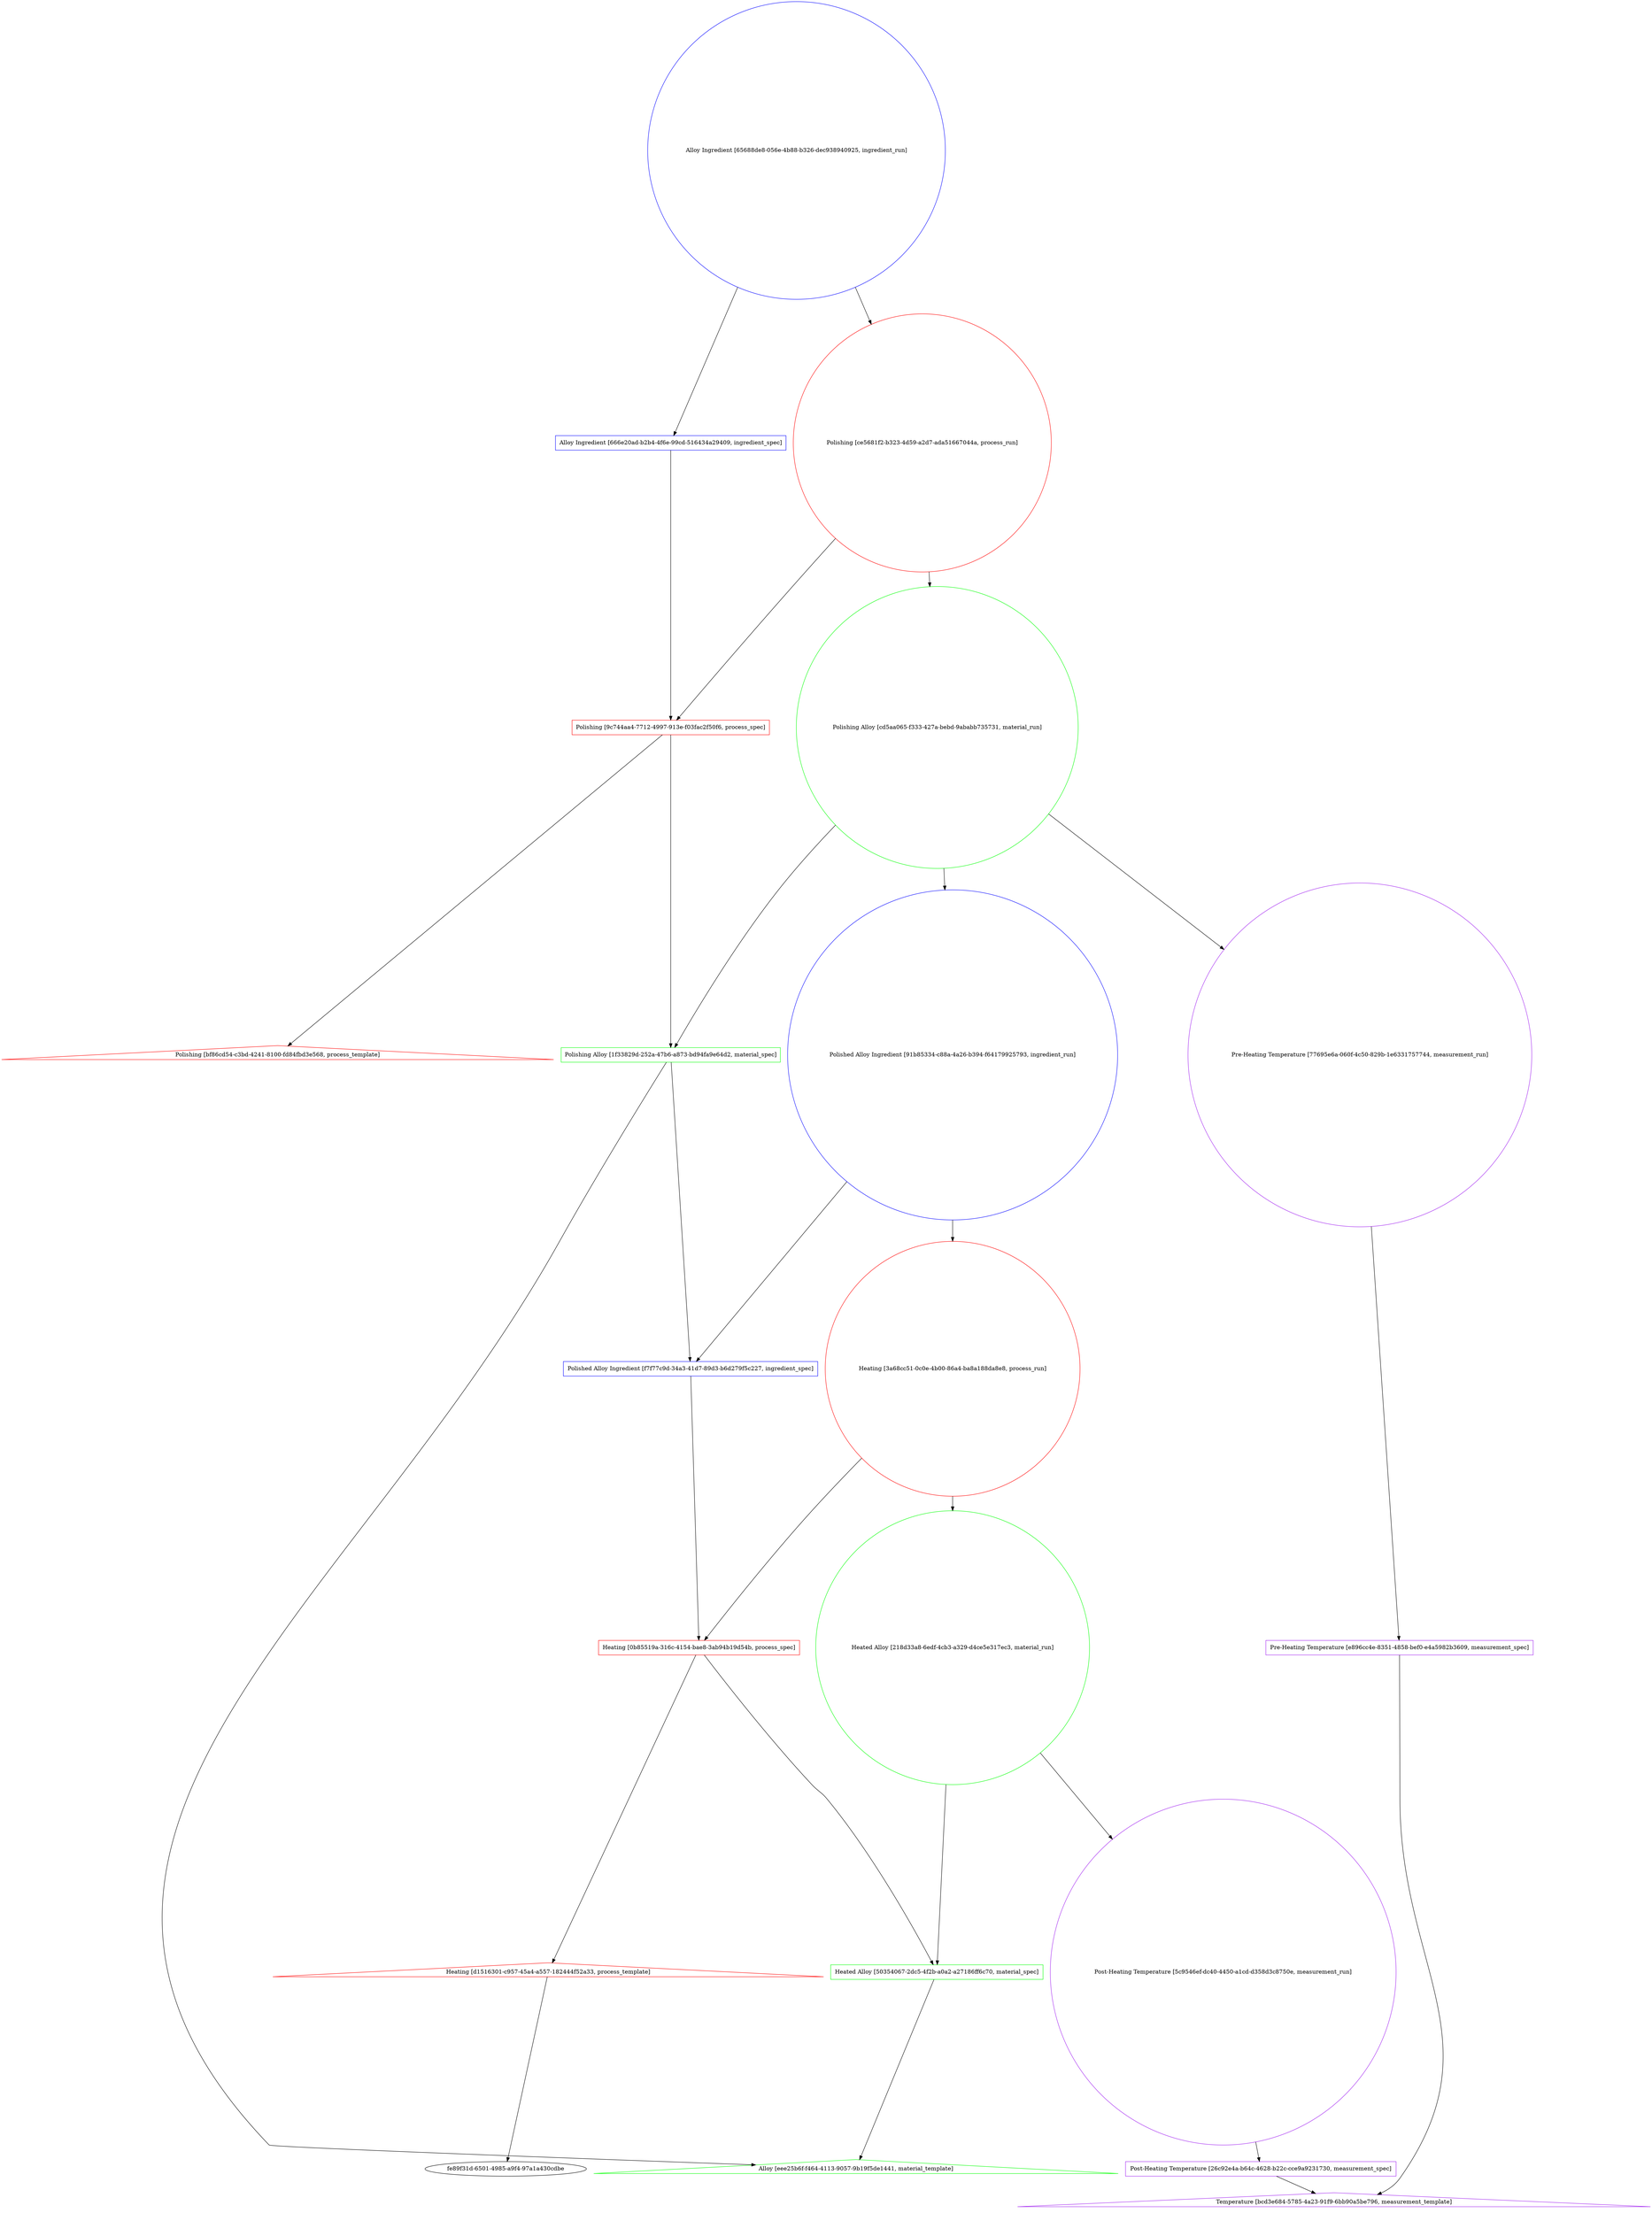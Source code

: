 strict digraph heating {
	graph [bb="0,0,4014,5649.7",
		name=heating
	];
	node [label="\N"];
	"Alloy Ingredient [666e20ad-b2b4-4f6e-99cd-516434a29409, ingredient_spec]"	 [color=blue,
		height=0.5,
		object="{\"absolute_quantity\": null, \"file_links\": [], \"labels\": [], \"mass_fraction\": null, \"material\": null, \"name\": \"Alloy Ingredient\", \"\
notes\": null, \"number_fraction\": null, \"process\": {\"id\": \"9c744aa4-7712-4997-913e-f03fac2f50f6\", \"scope\": \"auto\", \"type\": \"link_\
by_uid\"}, \"tags\": [], \"type\": \"ingredient_spec\", \"uids\": {\"auto\": \"666e20ad-b2b4-4f6e-99cd-516434a29409\"}, \"volume_fraction\": null}",
		pos="1653.4,4558.9",
		shape=rectangle,
		type=ingredient_spec,
		uuid="666e20ad-b2b4-4f6e-99cd-516434a29409",
		width=7.9167];
	"Polishing [9c744aa4-7712-4997-913e-f03fac2f50f6, process_spec]"	 [color=red,
		height=0.5,
		object="{\"conditions\": [], \"file_links\": [], \"name\": \"Polishing\", \"notes\": null, \"parameters\": [], \"tags\": [], \"template\": {\"id\": \"bf86cd54-c3bd-4241-8100-fd84fbd3e568\", \"\
scope\": \"auto\", \"type\": \"link_by_uid\"}, \"type\": \"process_spec\", \"uids\": {\"auto\": \"9c744aa4-7712-4997-913e-f03fac2f50f6\"}}",
		pos="1653.4,3855.4",
		shape=rectangle,
		type=process_spec,
		uuid="9c744aa4-7712-4997-913e-f03fac2f50f6",
		width=6.7778];
	"Alloy Ingredient [666e20ad-b2b4-4f6e-99cd-516434a29409, ingredient_spec]" -> "Polishing [9c744aa4-7712-4997-913e-f03fac2f50f6, process_spec]"	 [pos="e,1653.4,3873.7 1653.4,4540.8 1653.4,4445.5 1653.4,4001.6 1653.4,3884"];
	"Polishing [bf86cd54-c3bd-4241-8100-fd84fbd3e568, process_template]"	 [color=red,
		height=0.63889,
		object="{\"allowed_labels\": [], \"allowed_names\": [], \"conditions\": [], \"description\": null, \"name\": \"Polishing\", \"parameters\": [], \"tags\": [], \"\
type\": \"process_template\", \"uids\": {\"auto\": \"bf86cd54-c3bd-4241-8100-fd84fbd3e568\"}}",
		pos="682.44,3062.9",
		shape=triangle,
		type=process_template,
		uuid="bf86cd54-c3bd-4241-8100-fd84fbd3e568",
		width=18.957];
	"Polishing [9c744aa4-7712-4997-913e-f03fac2f50f6, process_spec]" -> "Polishing [bf86cd54-c3bd-4241-8100-fd84fbd3e568, process_template]"	 [pos="e,709.39,3084.9 1631.3,3837.3 1504.9,3734.1 873.26,3218.6 717.3,3091.3"];
	"Polishing Alloy [1f33829d-252a-47b6-a873-bd94fa9e64d2, material_spec]"	 [color=green,
		height=0.5,
		object="{\"file_links\": [], \"name\": \"Polishing Alloy\", \"notes\": null, \"process\": {\"id\": \"9c744aa4-7712-4997-913e-f03fac2f50f6\", \"scope\": \"\
auto\", \"type\": \"link_by_uid\"}, \"properties\": [], \"tags\": [], \"template\": {\"id\": \"eee25b6f-f464-4113-9057-9b19f5de1441\", \"scope\": \"\
auto\", \"type\": \"link_by_uid\"}, \"type\": \"material_spec\", \"uids\": {\"auto\": \"1f33829d-252a-47b6-a873-bd94fa9e64d2\"}}",
		pos="1653.4,3062.9",
		shape=rectangle,
		type=material_spec,
		uuid="1f33829d-252a-47b6-a873-bd94fa9e64d2",
		width=7.5278];
	"Polishing [9c744aa4-7712-4997-913e-f03fac2f50f6, process_spec]" -> "Polishing Alloy [1f33829d-252a-47b6-a873-bd94fa9e64d2, material_spec]"	 [pos="e,1653.4,3080.9 1653.4,3837.3 1653.4,3734 1653.4,3217.6 1653.4,3090.9"];
	"Alloy [eee25b6f-f464-4113-9057-9b19f5de1441, material_template]"	 [color=green,
		height=0.63889,
		object="{\"description\": null, \"name\": \"Alloy\", \"properties\": [], \"tags\": [], \"type\": \"material_template\", \"uids\": {\"auto\": \"eee25b6f-f464-4113-9057-9b19f5de1441\"}}",
		pos="2049.4,105",
		shape=triangle,
		type=material_template,
		uuid="eee25b6f-f464-4113-9057-9b19f5de1441",
		width=18.018];
	"Polishing Alloy [1f33829d-252a-47b6-a873-bd94fa9e64d2, material_spec]" -> "Alloy [eee25b6f-f464-4113-9057-9b19f5de1441, material_template]"	 [pos="e,1792.2,114.34 1641.2,3044.6 1601.4,2984.8 1472.2,2788.6 1378.4,2618.7 825.23,1616.4 -195.5,989.81 597.44,164 602.51,158.72 1364.1,\
130.06 1782.1,114.71"];
	"Polished Alloy Ingredient [f7f77c9d-34a3-41d7-89d3-b6d279f5c227, ingredient_spec]"	 [color=blue,
		height=0.5,
		object="{\"absolute_quantity\": null, \"file_links\": [], \"labels\": [], \"mass_fraction\": null, \"material\": {\"id\": \"1f33829d-252a-47b6-a873-bd94fa9e64d2\", \"\
scope\": \"auto\", \"type\": \"link_by_uid\"}, \"name\": \"Polished Alloy Ingredient\", \"notes\": null, \"number_fraction\": null, \"process\": {\"\
id\": \"0b85519a-316c-4154-bae8-3ab94b19d54b\", \"scope\": \"auto\", \"type\": \"link_by_uid\"}, \"tags\": [], \"type\": \"ingredient_spec\", \"uids\": {\"\
auto\": \"f7f77c9d-34a3-41d7-89d3-b6d279f5c227\"}, \"volume_fraction\": null}",
		pos="1702.4,2193.6",
		shape=rectangle,
		type=ingredient_spec,
		uuid="f7f77c9d-34a3-41d7-89d3-b6d279f5c227",
		width=8.7361];
	"Polishing Alloy [1f33829d-252a-47b6-a873-bd94fa9e64d2, material_spec]" -> "Polished Alloy Ingredient [f7f77c9d-34a3-41d7-89d3-b6d279f5c227, ingredient_spec]"	 [pos="e,1701.4,2211.7 1654.5,3044.7 1660.7,2934.7 1693.2,2357.3 1700.8,2222"];
	"Heating [0b85519a-316c-4154-bae8-3ab94b19d54b, process_spec]"	 [color=red,
		height=0.5,
		object="{\"conditions\": [], \"file_links\": [], \"name\": \"Heating\", \"notes\": null, \"parameters\": [], \"tags\": [], \"template\": {\"id\": \"d1516301-c957-45a4-a557-182444f52a33\", \"\
scope\": \"auto\", \"type\": \"link_by_uid\"}, \"type\": \"process_spec\", \"uids\": {\"auto\": \"0b85519a-316c-4154-bae8-3ab94b19d54b\"}}",
		pos="1723.4,1393.9",
		shape=rectangle,
		type=process_spec,
		uuid="0b85519a-316c-4154-bae8-3ab94b19d54b",
		width=6.9028];
	"Polished Alloy Ingredient [f7f77c9d-34a3-41d7-89d3-b6d279f5c227, ingredient_spec]" -> "Heating [0b85519a-316c-4154-bae8-3ab94b19d54b, process_spec]"	 [pos="e,1723,1412.1 1702.9,2175.4 1705.7,2071.2 1719.3,1550.1 1722.7,1422.3"];
	"Alloy Ingredient [65688de8-056e-4b88-b326-dec938940925, ingredient_run]"	 [color=blue,
		height=10.219,
		object="{\"absolute_quantity\": null, \"file_links\": [], \"labels\": [], \"mass_fraction\": null, \"material\": null, \"name\": \"Alloy Ingredient\", \"\
notes\": null, \"number_fraction\": null, \"process\": {\"id\": \"ce5681f2-b323-4d59-a2d7-ada51667044a\", \"scope\": \"auto\", \"type\": \"link_\
by_uid\"}, \"spec\": {\"id\": \"666e20ad-b2b4-4f6e-99cd-516434a29409\", \"scope\": \"auto\", \"type\": \"link_by_uid\"}, \"tags\": [], \"type\": \"ingredient_\
run\", \"uids\": {\"auto\": \"65688de8-056e-4b88-b326-dec938940925\"}, \"volume_fraction\": null}",
		pos="1964.4,5281.9",
		shape=circle,
		type=ingredient_run,
		uuid="65688de8-056e-4b88-b326-dec938940925",
		width=10.219];
	"Alloy Ingredient [65688de8-056e-4b88-b326-dec938940925, ingredient_run]" -> "Alloy Ingredient [666e20ad-b2b4-4f6e-99cd-516434a29409, ingredient_spec]"	 [pos="e,1661.3,4577.1 1819.1,4943.9 1756.3,4798 1691.3,4646.9 1665.3,4586.4"];
	"Polishing [ce5681f2-b323-4d59-a2d7-ada51667044a, process_run]"	 [color=red,
		height=8.8645,
		object="{\"conditions\": [], \"file_links\": [], \"name\": \"Polishing\", \"notes\": null, \"parameters\": [], \"source\": null, \"spec\": {\"id\": \"9c744aa4-7712-4997-913e-f03fac2f50f6\", \"\
scope\": \"auto\", \"type\": \"link_by_uid\"}, \"tags\": [], \"type\": \"process_run\", \"uids\": {\"auto\": \"ce5681f2-b323-4d59-a2d7-ada51667044a\"}}",
		pos="2275.4,4558.9",
		shape=circle,
		type=process_run,
		uuid="ce5681f2-b323-4d59-a2d7-ada51667044a",
		width=8.8645];
	"Alloy Ingredient [65688de8-056e-4b88-b326-dec938940925, ingredient_run]" -> "Polishing [ce5681f2-b323-4d59-a2d7-ada51667044a, process_run]"	 [pos="e,2149.3,4852 2109.8,4943.9 2121.7,4916.3 2133.6,4888.6 2145.4,4861.3"];
	"Polishing [ce5681f2-b323-4d59-a2d7-ada51667044a, process_run]" -> "Polishing [9c744aa4-7712-4997-913e-f03fac2f50f6, process_spec]"	 [pos="e,1669,3873.6 2060.9,4322.1 2025.6,4282.7 1989.4,4242.2 1955.4,4203.8 1849.8,4084.3 1725.7,3939.8 1675.8,3881.6"];
	"Polishing Alloy [cd5aa065-f333-427a-bebd-9ababb735731, material_run]"	 [color=green,
		height=9.6769,
		object="{\"file_links\": [], \"name\": \"Polishing Alloy\", \"notes\": null, \"process\": {\"id\": \"ce5681f2-b323-4d59-a2d7-ada51667044a\", \"scope\": \"\
auto\", \"type\": \"link_by_uid\"}, \"sample_type\": null, \"spec\": {\"id\": \"1f33829d-252a-47b6-a873-bd94fa9e64d2\", \"scope\": \"auto\", \"type\": \"\
link_by_uid\"}, \"tags\": [], \"type\": \"material_run\", \"uids\": {\"auto\": \"cd5aa065-f333-427a-bebd-9ababb735731\"}}",
		pos="2312.4,3855.4",
		shape=circle,
		type=material_run,
		uuid="cd5aa065-f333-427a-bebd-9ababb735731",
		width=9.6769];
	"Polishing [ce5681f2-b323-4d59-a2d7-ada51667044a, process_run]" -> "Polishing Alloy [cd5aa065-f333-427a-bebd-9ababb735731, material_run]"	 [pos="e,2294.1,4203.4 2292.2,4240.1 2292.7,4231.2 2293.1,4222.3 2293.6,4213.5"];
	"Polishing Alloy [cd5aa065-f333-427a-bebd-9ababb735731, material_run]" -> "Polishing Alloy [1f33829d-252a-47b6-a873-bd94fa9e64d2, material_spec]"	 [pos="e,1664.4,3081.2 2061.3,3613.6 2017.2,3567.6 1972.9,3518.8 1933.4,3471 1821.9,3335.9 1710.4,3157.1 1669.6,3089.9"];
	"Pre-Heating Temperature [77695e6a-060f-4c50-829b-1e6331757744, measurement_run]"	 [color=purple,
		height=11.807,
		object="{\"conditions\": [], \"file_links\": [], \"material\": {\"id\": \"cd5aa065-f333-427a-bebd-9ababb735731\", \"scope\": \"auto\", \"type\": \"link_by_\
uid\"}, \"name\": \"Pre-Heating Temperature\", \"notes\": null, \"parameters\": [], \"properties\": [], \"source\": null, \"spec\": {\"id\": \"e896cc4e-8351-4858-bef0-e4a5982b3609\", \"\
scope\": \"auto\", \"type\": \"link_by_uid\"}, \"tags\": [], \"type\": \"measurement_run\", \"uids\": {\"auto\": \"77695e6a-060f-4c50-829b-1e6331757744\"}}",
		pos="3311.4,2193.6",
		shape=circle,
		type=measurement_run,
		uuid="77695e6a-060f-4c50-829b-1e6331757744",
		width=11.807];
	"Polishing Alloy [cd5aa065-f333-427a-bebd-9ababb735731, material_run]" -> "Pre-Heating Temperature [77695e6a-060f-4c50-829b-1e6331757744, measurement_run]"	 [pos="e,3192.1,2602 2595.5,3651.7 2657.6,3597.9 2719.1,3536.4 2767.4,3471 2959,3211.6 3098.9,2874.4 3188.8,2611.7"];
	"Polished Alloy Ingredient [91b85334-c88a-4a26-b394-f64179925793, ingredient_run]"	 [color=blue,
		height=11.338,
		object="{\"absolute_quantity\": null, \"file_links\": [], \"labels\": [], \"mass_fraction\": null, \"material\": {\"id\": \"cd5aa065-f333-427a-bebd-9ababb735731\", \"\
scope\": \"auto\", \"type\": \"link_by_uid\"}, \"name\": \"Polished Alloy Ingredient\", \"notes\": null, \"number_fraction\": null, \"process\": {\"\
id\": \"3a68cc51-0c0e-4b00-86a4-ba8a188da8e8\", \"scope\": \"auto\", \"type\": \"link_by_uid\"}, \"spec\": {\"id\": \"f7f77c9d-34a3-41d7-89d3-b6d279f5c227\", \"\
scope\": \"auto\", \"type\": \"link_by_uid\"}, \"tags\": [], \"type\": \"ingredient_run\", \"uids\": {\"auto\": \"91b85334-c88a-4a26-b394-f64179925793\"}, \"\
volume_fraction\": null}",
		pos="2350.4,3062.9",
		shape=circle,
		type=ingredient_run,
		uuid="91b85334-c88a-4a26-b394-f64179925793",
		width=11.338];
	"Polishing Alloy [cd5aa065-f333-427a-bebd-9ababb735731, material_run]" -> "Polished Alloy Ingredient [91b85334-c88a-4a26-b394-f64179925793, ingredient_run]"	 [pos="e,2330.9,3470.6 2329.1,3507.2 2329.6,3498.4 2330,3489.5 2330.4,3480.6"];
	"Pre-Heating Temperature [e896cc4e-8351-4858-bef0-e4a5982b3609, measurement_spec]"	 [color=purple,
		height=0.5,
		object="{\"conditions\": [], \"file_links\": [], \"name\": \"Pre-Heating Temperature\", \"notes\": null, \"parameters\": [], \"tags\": [], \"template\": {\"\
id\": \"bcd3e684-5785-4a23-91f9-6bb90a5be796\", \"scope\": \"auto\", \"type\": \"link_by_uid\"}, \"type\": \"measurement_spec\", \"uids\": {\"auto\": \"\
e896cc4e-8351-4858-bef0-e4a5982b3609\"}}",
		pos="3362.4,1393.9",
		shape=rectangle,
		type=measurement_spec,
		uuid="e896cc4e-8351-4858-bef0-e4a5982b3609",
		width=9.1806];
	"Pre-Heating Temperature [77695e6a-060f-4c50-829b-1e6331757744, measurement_run]" -> "Pre-Heating Temperature [e896cc4e-8351-4858-bef0-e4a5982b3609, measurement_spec]"	 [pos="e,3361.3,1412.2 3338.5,1769.2 3347.8,1623.1 3356.9,1481.4 3360.6,1422.5"];
	"Polished Alloy Ingredient [91b85334-c88a-4a26-b394-f64179925793, ingredient_run]" -> "Polished Alloy Ingredient [f7f77c9d-34a3-41d7-89d3-b6d279f5c227, ingredient_spec]"	 [pos="e,1716.2,2212 2106.4,2735.5 1955.8,2533.4 1780.6,2298.4 1722.4,2220.3"];
	"Heating [3a68cc51-0c0e-4b00-86a4-ba8a188da8e8, process_run]"	 [color=red,
		height=8.7562,
		object="{\"conditions\": [], \"file_links\": [], \"name\": \"Heating\", \"notes\": null, \"parameters\": [], \"source\": null, \"spec\": {\"id\": \"0b85519a-316c-4154-bae8-3ab94b19d54b\", \"\
scope\": \"auto\", \"type\": \"link_by_uid\"}, \"tags\": [], \"type\": \"process_run\", \"uids\": {\"auto\": \"3a68cc51-0c0e-4b00-86a4-ba8a188da8e8\"}}",
		pos="2350.4,2193.6",
		shape=circle,
		type=process_run,
		uuid="3a68cc51-0c0e-4b00-86a4-ba8a188da8e8",
		width=8.7562];
	"Polished Alloy Ingredient [91b85334-c88a-4a26-b394-f64179925793, ingredient_run]" -> "Heating [3a68cc51-0c0e-4b00-86a4-ba8a188da8e8, process_run]"	 [pos="e,2350.4,2509 2350.4,2654.6 2350.4,2609.1 2350.4,2563.3 2350.4,2519"];
	"Heating [d1516301-c957-45a4-a557-182444f52a33, process_template]"	 [color=red,
		height=0.63889,
		object="{\"allowed_labels\": [], \"allowed_names\": [], \"conditions\": [], \"description\": null, \"name\": \"Heating\", \"parameters\": [[{\"id\": \"fe89f31d-6501-4985-a9f4-97a1a430cdbe\", \"\
scope\": \"auto\", \"type\": \"link_by_uid\"}, null]], \"tags\": [], \"type\": \"process_template\", \"uids\": {\"auto\": \"d1516301-c957-45a4-a557-182444f52a33\"}}",
		pos="1287.4,591.66",
		shape=triangle,
		type=process_template,
		uuid="d1516301-c957-45a4-a557-182444f52a33",
		width=18.921];
	"Heating [0b85519a-316c-4154-bae8-3ab94b19d54b, process_spec]" -> "Heating [d1516301-c957-45a4-a557-182444f52a33, process_template]"	 [pos="e,1299.8,614.32 1713.5,1375.7 1657.1,1271.9 1377.1,756.67 1304.6,623.25"];
	"Heated Alloy [50354067-2dc5-4f2b-a0a2-a27186ff6c70, material_spec]"	 [color=green,
		height=0.5,
		object="{\"file_links\": [], \"name\": \"Heated Alloy\", \"notes\": null, \"process\": {\"id\": \"0b85519a-316c-4154-bae8-3ab94b19d54b\", \"scope\": \"auto\", \"\
type\": \"link_by_uid\"}, \"properties\": [], \"tags\": [], \"template\": {\"id\": \"eee25b6f-f464-4113-9057-9b19f5de1441\", \"scope\": \"auto\", \"\
type\": \"link_by_uid\"}, \"type\": \"material_spec\", \"uids\": {\"auto\": \"50354067-2dc5-4f2b-a0a2-a27186ff6c70\"}}",
		pos="2249.4,591.66",
		shape=rectangle,
		type=material_spec,
		uuid="50354067-2dc5-4f2b-a0a2-a27186ff6c70",
		width=7.2917];
	"Heating [0b85519a-316c-4154-bae8-3ab94b19d54b, process_spec]" -> "Heated Alloy [50354067-2dc5-4f2b-a0a2-a27186ff6c70, material_spec]"	 [pos="e,2238.2,609.71 1736.1,1375.8 1773.4,1321.8 1886.6,1157.6 1977.4,1019.3 2076.2,869.01 2190.6,686.11 2232.8,618.47"];
	"Temperature [bcd3e684-5785-4a23-91f9-6bb90a5be796, measurement_template]"	 [color=purple,
		height=0.63889,
		object="{\"conditions\": [], \"description\": null, \"name\": \"Temperature\", \"parameters\": [], \"properties\": [], \"tags\": [], \"type\": \"measurement_\
template\", \"uids\": {\"auto\": \"bcd3e684-5785-4a23-91f9-6bb90a5be796\"}}",
		pos="3231.4,23",
		shape=triangle,
		type=measurement_template,
		uuid="bcd3e684-5785-4a23-91f9-6bb90a5be796",
		width=21.737];
	"Pre-Heating Temperature [e896cc4e-8351-4858-bef0-e4a5982b3609, measurement_spec]" -> "Temperature [bcd3e684-5785-4a23-91f9-6bb90a5be796, measurement_template]"	 [pos="e,3311.3,42.614 3364.6,1375.7 3370.7,1321.4 3388.6,1156.6 3394.4,1019.3 3412.2,603.11 3633.7,423.04 3394.4,82 3385,68.49 3353.7,\
55.727 3321,45.55"];
	"Heating [3a68cc51-0c0e-4b00-86a4-ba8a188da8e8, process_run]" -> "Heating [0b85519a-316c-4154-bae8-3ab94b19d54b, process_spec]"	 [pos="e,1738.4,1412.1 2159.9,1942.2 2116,1884.9 2069.3,1824.5 2025.4,1768.6 1921.7,1636.5 1794.7,1480.8 1744.9,1420.1"];
	"Heated Alloy [218d33a8-6edf-4cb3-a329-d4ce5e317ec3, material_run]"	 [color=green,
		height=9.4061,
		object="{\"file_links\": [], \"name\": \"Heated Alloy\", \"notes\": null, \"process\": {\"id\": \"3a68cc51-0c0e-4b00-86a4-ba8a188da8e8\", \"scope\": \"auto\", \"\
type\": \"link_by_uid\"}, \"sample_type\": null, \"spec\": {\"id\": \"50354067-2dc5-4f2b-a0a2-a27186ff6c70\", \"scope\": \"auto\", \"type\": \"link_\
by_uid\"}, \"tags\": [], \"type\": \"material_run\", \"uids\": {\"auto\": \"218d33a8-6edf-4cb3-a329-d4ce5e317ec3\"}}",
		pos="2350.4,1393.9",
		shape=circle,
		type=material_run,
		uuid="218d33a8-6edf-4cb3-a329-d4ce5e317ec3",
		width=9.4061];
	"Heating [3a68cc51-0c0e-4b00-86a4-ba8a188da8e8, process_run]" -> "Heated Alloy [218d33a8-6edf-4cb3-a329-d4ce5e317ec3, material_run]"	 [pos="e,2350.4,1732.8 2350.4,1878.1 2350.4,1833.8 2350.4,1788 2350.4,1743"];
	"fe89f31d-6501-4985-a9f4-97a1a430cdbe"	 [height=0.5,
		pos="1183.4,105",
		width=5.5426];
	"Heating [d1516301-c957-45a4-a557-182444f52a33, process_template]" -> "fe89f31d-6501-4985-a9f4-97a1a430cdbe"	 [pos="e,1187.3,123.18 1285,580.11 1271.8,518.29 1209.3,225.86 1189.5,133.22"];
	"Heated Alloy [50354067-2dc5-4f2b-a0a2-a27186ff6c70, material_spec]" -> "Alloy [eee25b6f-f464-4113-9057-9b19f5de1441, material_template]"	 [pos="e,2058.7,127.64 2242,573.47 2212.1,500.8 2101.1,230.71 2062.7,137.15"];
	"Heated Alloy [218d33a8-6edf-4cb3-a329-d4ce5e317ec3, material_run]" -> "Heated Alloy [50354067-2dc5-4f2b-a0a2-a27186ff6c70, material_spec]"	 [pos="e,2251.7,609.93 2308.1,1057.8 2286.1,883.04 2262,691.4 2253,620.28"];
	"Post-Heating Temperature [5c9546ef-dc40-4450-a1cd-d358d3c8750e, measurement_run]"	 [color=purple,
		height=11.88,
		object="{\"conditions\": [], \"file_links\": [], \"material\": {\"id\": \"218d33a8-6edf-4cb3-a329-d4ce5e317ec3\", \"scope\": \"auto\", \"type\": \"link_by_\
uid\"}, \"name\": \"Post-Heating Temperature\", \"notes\": null, \"parameters\": [], \"properties\": [], \"source\": null, \"spec\": {\"id\": \"26c92e4a-b64c-4628-b22c-cce9a9231730\", \"\
scope\": \"auto\", \"type\": \"link_by_uid\"}, \"tags\": [], \"type\": \"measurement_run\", \"uids\": {\"auto\": \"5c9546ef-dc40-4450-a1cd-d358d3c8750e\"}}",
		pos="2957.4,591.66",
		shape=circle,
		type=measurement_run,
		uuid="5c9546ef-dc40-4450-a1cd-d358d3c8750e",
		width=11.88];
	"Heated Alloy [218d33a8-6edf-4cb3-a329-d4ce5e317ec3, material_run]" -> "Post-Heating Temperature [5c9546ef-dc40-4450-a1cd-d358d3c8750e, measurement_run]"	 [pos="e,2699.4,932.71 2554.9,1123.7 2599.3,1065.1 2646.8,1002.2 2693.2,940.95"];
	"Post-Heating Temperature [26c92e4a-b64c-4628-b22c-cce9a9231730, measurement_spec]"	 [color=purple,
		height=0.5,
		object="{\"conditions\": [], \"file_links\": [], \"name\": \"Post-Heating Temperature\", \"notes\": null, \"parameters\": [], \"tags\": [], \"template\": {\"\
id\": \"bcd3e684-5785-4a23-91f9-6bb90a5be796\", \"scope\": \"auto\", \"type\": \"link_by_uid\"}, \"type\": \"measurement_spec\", \"uids\": {\"auto\": \"\
26c92e4a-b64c-4628-b22c-cce9a9231730\"}}",
		pos="3050.4,105",
		shape=rectangle,
		type=measurement_spec,
		uuid="26c92e4a-b64c-4628-b22c-cce9a9231730",
		width=9.2917];
	"Post-Heating Temperature [5c9546ef-dc40-4450-a1cd-d358d3c8750e, measurement_run]" -> "Post-Heating Temperature [26c92e4a-b64c-4628-b22c-cce9a9231730, measurement_spec]"	 [pos="e,3047,123.12 3037.8,171.39 3040.6,156.47 3043.1,143.48 3045.1,133.04"];
	"Post-Heating Temperature [26c92e4a-b64c-4628-b22c-cce9a9231730, measurement_spec]" -> "Temperature [bcd3e684-5785-4a23-91f9-6bb90a5be796, measurement_template]"	 [pos="e,3185,44.044 3090.6,86.802 3115.7,75.441 3148.3,60.655 3175.9,48.178"];
}
